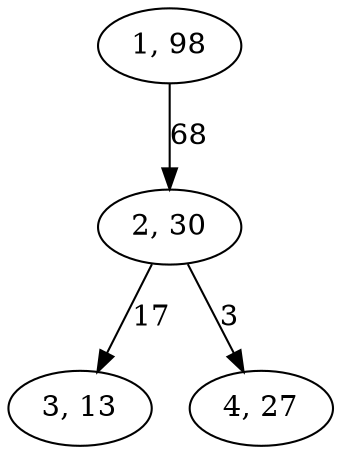 digraph G{
1[label="1, 98"]
2[label="2, 30"]
3[label="3, 13"]
4[label="4, 27"]
1->2[label="68"]
2->4[label="3"]
2->3[label="17"]
}
